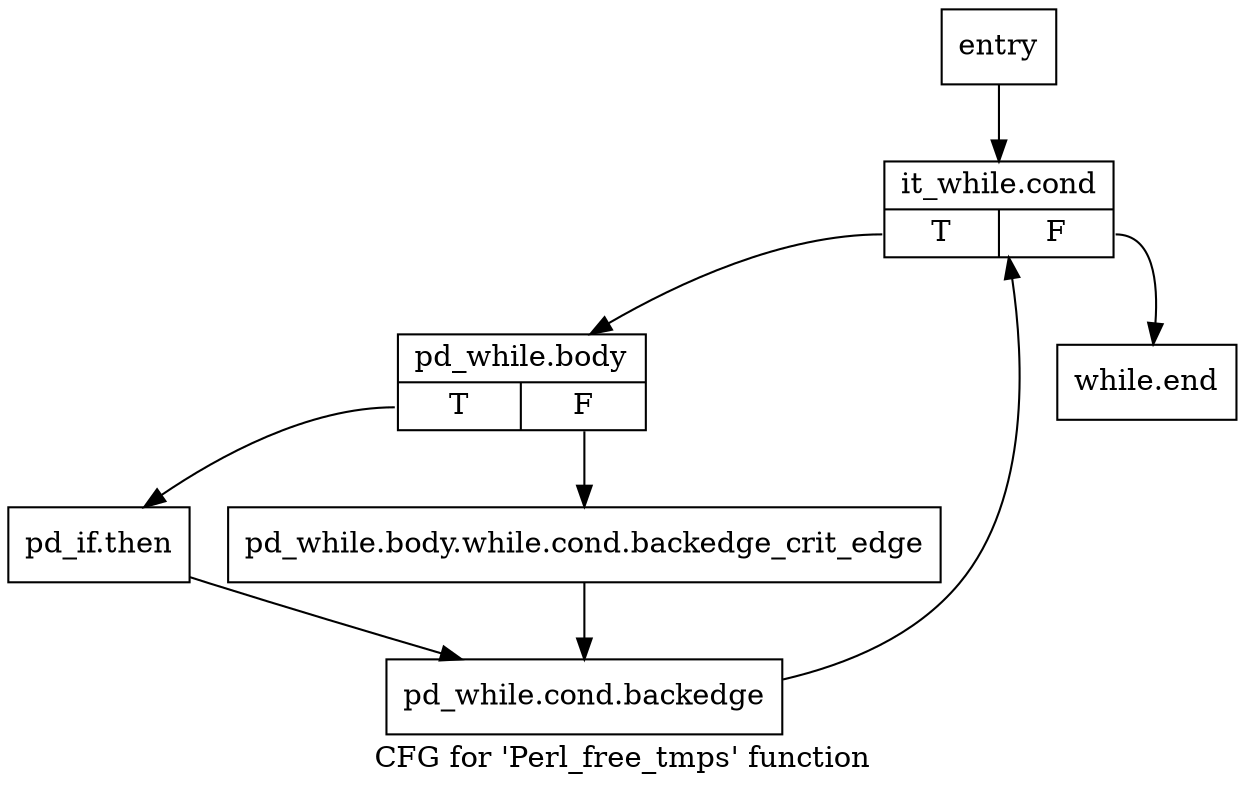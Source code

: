 digraph "CFG for 'Perl_free_tmps' function" {
	label="CFG for 'Perl_free_tmps' function";

	Node0x3a85df0 [shape=record,label="{entry}"];
	Node0x3a85df0 -> Node0x3a861b0;
	Node0x3a861b0 [shape=record,label="{it_while.cond|{<s0>T|<s1>F}}"];
	Node0x3a861b0:s0 -> Node0x3a86200;
	Node0x3a861b0:s1 -> Node0x3a86340;
	Node0x3a86200 [shape=record,label="{pd_while.body|{<s0>T|<s1>F}}"];
	Node0x3a86200:s0 -> Node0x3a862a0;
	Node0x3a86200:s1 -> Node0x3a86250;
	Node0x3a86250 [shape=record,label="{pd_while.body.while.cond.backedge_crit_edge}"];
	Node0x3a86250 -> Node0x3a862f0;
	Node0x3a862a0 [shape=record,label="{pd_if.then}"];
	Node0x3a862a0 -> Node0x3a862f0;
	Node0x3a862f0 [shape=record,label="{pd_while.cond.backedge}"];
	Node0x3a862f0 -> Node0x3a861b0;
	Node0x3a86340 [shape=record,label="{while.end}"];
}
